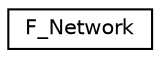 digraph "Graphical Class Hierarchy"
{
  edge [fontname="Helvetica",fontsize="10",labelfontname="Helvetica",labelfontsize="10"];
  node [fontname="Helvetica",fontsize="10",shape=record];
  rankdir="LR";
  Node1 [label="F_Network",height=0.2,width=0.4,color="black", fillcolor="white", style="filled",URL="$classF__Network.html"];
}
